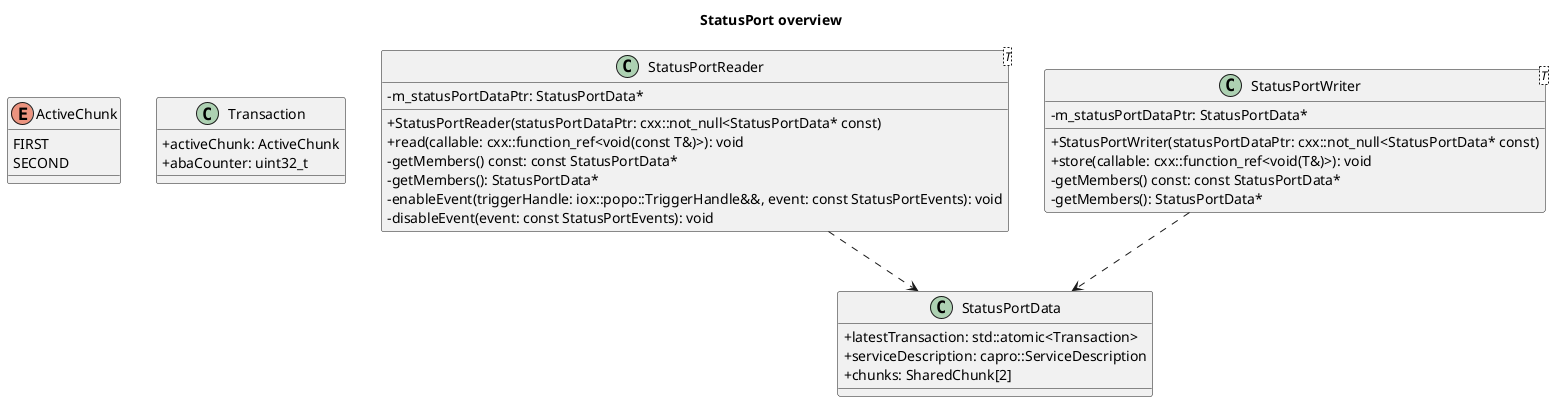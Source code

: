 @startuml

title StatusPort overview

skinparam classAttributeIconSize 0

enum ActiveChunk {
  FIRST
  SECOND
}

class Transaction {
  +activeChunk: ActiveChunk
  +abaCounter: uint32_t
}

class StatusPortData {
  +latestTransaction: std::atomic<Transaction>
  +serviceDescription: capro::ServiceDescription
  +chunks: SharedChunk[2]
}

class StatusPortReader<T> {
  +StatusPortReader(statusPortDataPtr: cxx::not_null<StatusPortData* const)
  +read(callable: cxx::function_ref<void(const T&)>): void
  ' Open question if copy() is wanted
  'copy(callable: cxx::function_ref<void(const T&)>): void)
  -getMembers() const: const StatusPortData*
  -getMembers(): StatusPortData*
  -enableEvent(triggerHandle: iox::popo::TriggerHandle&&, event: const StatusPortEvents): void
  -disableEvent(event: const StatusPortEvents): void
  ' Some more methods need to be implemented in the StatusPortReader to be attachable to a Listener
  ' See https://github.com/eclipse-iceoryx/iceoryx/blob/master/iceoryx_examples/waitset/ice_waitset_trigger.cpp
  ' Open question if copy() is wanted
  '-m_copyOfUserData: T
  -m_statusPortDataPtr: StatusPortData*
}


class StatusPortWriter<T> {
  +StatusPortWriter(statusPortDataPtr: cxx::not_null<StatusPortData* const)
  +store(callable: cxx::function_ref<void(T&)>): void
  -getMembers() const: const StatusPortData*
  -getMembers(): StatusPortData*
  -m_statusPortDataPtr: StatusPortData*
}

StatusPortWriter ..> StatusPortData
StatusPortReader ..> StatusPortData

@enduml
